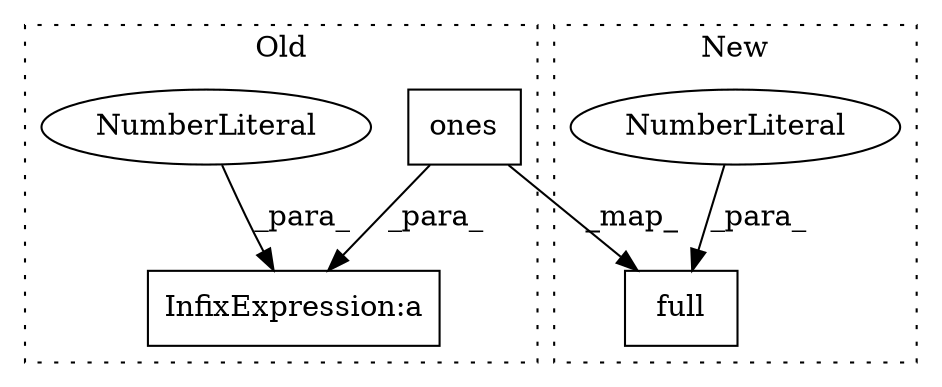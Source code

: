 digraph G {
subgraph cluster0 {
1 [label="ones" a="32" s="3225,3250" l="10,2" shape="box"];
3 [label="InfixExpression:a" a="27" s="3216" l="3" shape="box"];
4 [label="NumberLiteral" a="34" s="3199" l="17" shape="ellipse"];
label = "Old";
style="dotted";
}
subgraph cluster1 {
2 [label="full" a="32" s="3184,3228" l="10,1" shape="box"];
5 [label="NumberLiteral" a="34" s="3211" l="17" shape="ellipse"];
label = "New";
style="dotted";
}
1 -> 3 [label="_para_"];
1 -> 2 [label="_map_"];
4 -> 3 [label="_para_"];
5 -> 2 [label="_para_"];
}